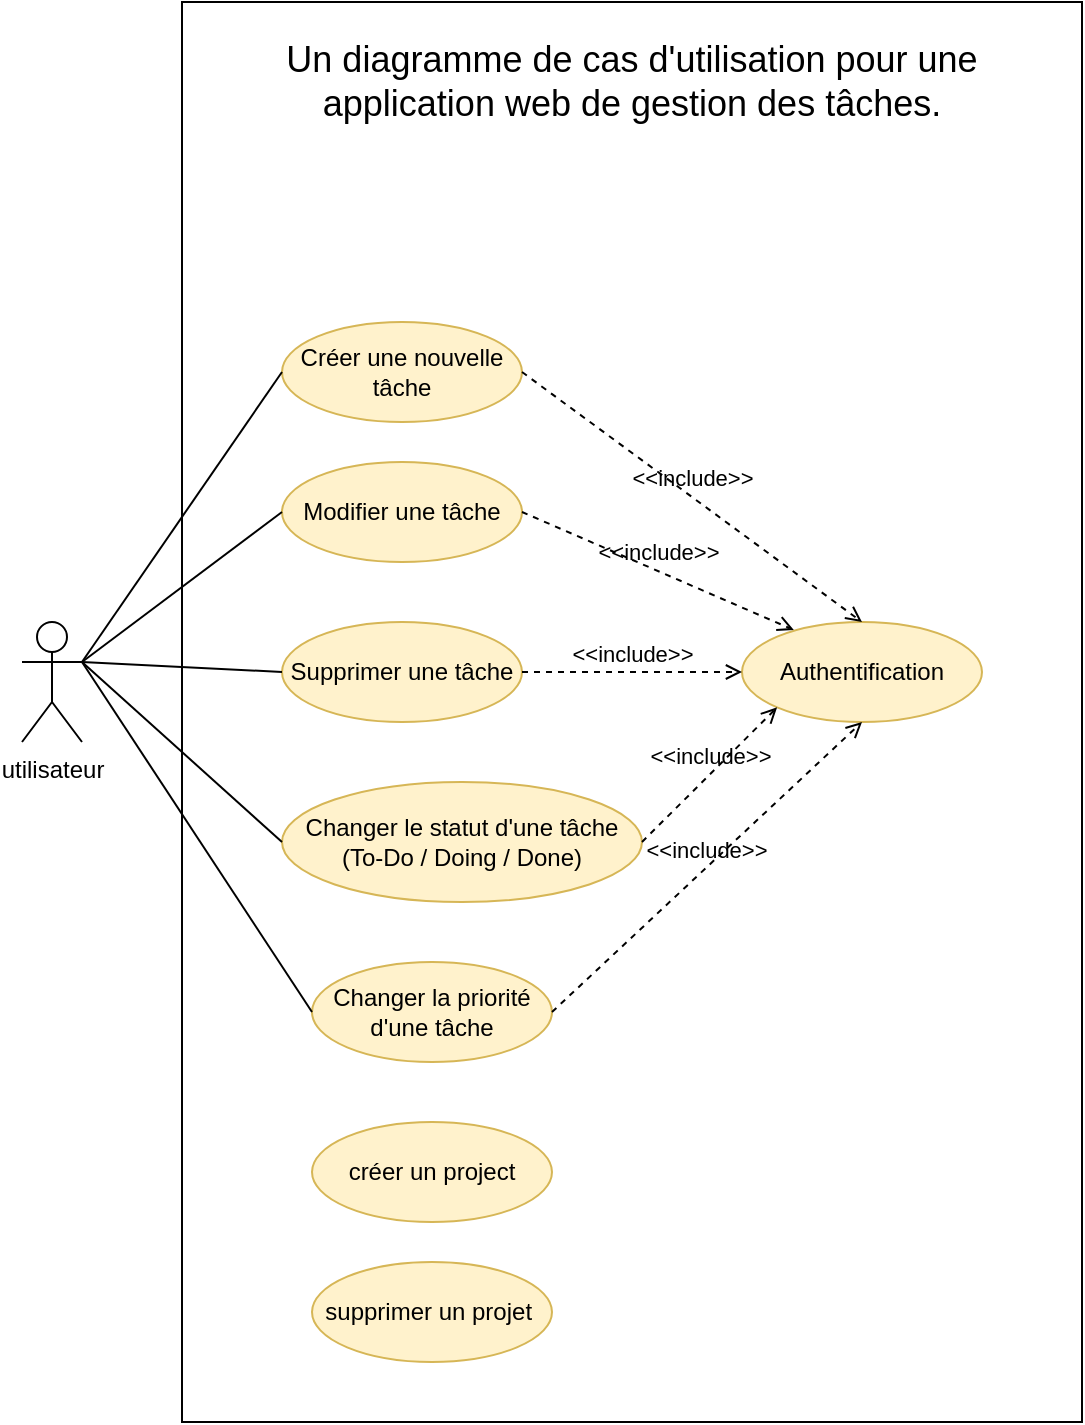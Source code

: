 <mxfile>
    <diagram id="LS3c3fapjRolq0K2LN-E" name="Page-1">
        <mxGraphModel dx="419" dy="433" grid="1" gridSize="10" guides="1" tooltips="1" connect="1" arrows="1" fold="1" page="1" pageScale="1" pageWidth="850" pageHeight="1100" math="0" shadow="0">
            <root>
                <mxCell id="0"/>
                <mxCell id="1" parent="0"/>
                <mxCell id="2" value="" style="rounded=0;whiteSpace=wrap;html=1;" vertex="1" parent="1">
                    <mxGeometry x="120" y="50" width="450" height="710" as="geometry"/>
                </mxCell>
                <mxCell id="3" value="&lt;font style=&quot;font-size: 18px;&quot;&gt;Un diagramme de cas d&#39;utilisation pour une application web de gestion des tâches.&lt;/font&gt;" style="text;html=1;align=center;verticalAlign=middle;whiteSpace=wrap;rounded=0;" vertex="1" parent="1">
                    <mxGeometry x="135" y="50" width="420" height="80" as="geometry"/>
                </mxCell>
                <mxCell id="4" value="utilisateur" style="shape=umlActor;verticalLabelPosition=bottom;verticalAlign=top;html=1;outlineConnect=0;" vertex="1" parent="1">
                    <mxGeometry x="40" y="360" width="30" height="60" as="geometry"/>
                </mxCell>
                <mxCell id="5" value="Créer une nouvelle tâche" style="ellipse;whiteSpace=wrap;html=1;fillColor=#fff2cc;strokeColor=#d6b656;" vertex="1" parent="1">
                    <mxGeometry x="170" y="210" width="120" height="50" as="geometry"/>
                </mxCell>
                <mxCell id="7" value="Modifier une tâche" style="ellipse;whiteSpace=wrap;html=1;fillColor=#fff2cc;strokeColor=#d6b656;" vertex="1" parent="1">
                    <mxGeometry x="170" y="280" width="120" height="50" as="geometry"/>
                </mxCell>
                <mxCell id="8" value="Supprimer une tâche" style="ellipse;whiteSpace=wrap;html=1;fillColor=#fff2cc;strokeColor=#d6b656;" vertex="1" parent="1">
                    <mxGeometry x="170" y="360" width="120" height="50" as="geometry"/>
                </mxCell>
                <mxCell id="9" value="Changer le statut d&#39;une tâche (To-Do / Doing / Done)" style="ellipse;whiteSpace=wrap;html=1;fillColor=#fff2cc;strokeColor=#d6b656;" vertex="1" parent="1">
                    <mxGeometry x="170" y="440" width="180" height="60" as="geometry"/>
                </mxCell>
                <mxCell id="11" value="Changer la priorité d&#39;une tâche" style="ellipse;whiteSpace=wrap;html=1;fillColor=#fff2cc;strokeColor=#d6b656;" vertex="1" parent="1">
                    <mxGeometry x="185" y="530" width="120" height="50" as="geometry"/>
                </mxCell>
                <mxCell id="12" style="edgeStyle=none;html=1;exitX=0;exitY=0.5;exitDx=0;exitDy=0;entryX=1;entryY=0.333;entryDx=0;entryDy=0;entryPerimeter=0;endArrow=none;endFill=0;" edge="1" parent="1" source="5" target="4">
                    <mxGeometry relative="1" as="geometry"/>
                </mxCell>
                <mxCell id="13" style="edgeStyle=none;html=1;exitX=0;exitY=0.5;exitDx=0;exitDy=0;entryX=1;entryY=0.333;entryDx=0;entryDy=0;entryPerimeter=0;endArrow=none;endFill=0;" edge="1" parent="1" source="7" target="4">
                    <mxGeometry relative="1" as="geometry">
                        <mxPoint x="210" y="245" as="sourcePoint"/>
                        <mxPoint x="90" y="270" as="targetPoint"/>
                    </mxGeometry>
                </mxCell>
                <mxCell id="14" style="edgeStyle=none;html=1;exitX=0;exitY=0.5;exitDx=0;exitDy=0;entryX=1;entryY=0.333;entryDx=0;entryDy=0;entryPerimeter=0;endArrow=none;endFill=0;" edge="1" parent="1" source="8" target="4">
                    <mxGeometry relative="1" as="geometry">
                        <mxPoint x="210" y="315" as="sourcePoint"/>
                        <mxPoint x="90" y="270" as="targetPoint"/>
                    </mxGeometry>
                </mxCell>
                <mxCell id="15" style="edgeStyle=none;html=1;exitX=0;exitY=0.5;exitDx=0;exitDy=0;entryX=1;entryY=0.333;entryDx=0;entryDy=0;entryPerimeter=0;endArrow=none;endFill=0;" edge="1" parent="1" source="9" target="4">
                    <mxGeometry relative="1" as="geometry">
                        <mxPoint x="210" y="395" as="sourcePoint"/>
                        <mxPoint x="90" y="270" as="targetPoint"/>
                    </mxGeometry>
                </mxCell>
                <mxCell id="16" style="edgeStyle=none;html=1;exitX=0;exitY=0.5;exitDx=0;exitDy=0;entryX=1;entryY=0.333;entryDx=0;entryDy=0;entryPerimeter=0;endArrow=none;endFill=0;" edge="1" parent="1" source="11" target="4">
                    <mxGeometry relative="1" as="geometry">
                        <mxPoint x="210" y="480" as="sourcePoint"/>
                        <mxPoint x="90" y="270" as="targetPoint"/>
                    </mxGeometry>
                </mxCell>
                <mxCell id="18" value="Authentification" style="ellipse;whiteSpace=wrap;html=1;fillColor=#fff2cc;strokeColor=#d6b656;" vertex="1" parent="1">
                    <mxGeometry x="400" y="360" width="120" height="50" as="geometry"/>
                </mxCell>
                <mxCell id="22" value="&amp;lt;&amp;lt;include&amp;gt;&amp;gt;" style="html=1;verticalAlign=bottom;labelBackgroundColor=none;endArrow=open;endFill=0;dashed=1;exitX=1;exitY=0.5;exitDx=0;exitDy=0;entryX=0.5;entryY=0;entryDx=0;entryDy=0;" edge="1" parent="1" source="5" target="18">
                    <mxGeometry width="160" relative="1" as="geometry">
                        <mxPoint x="400" y="480" as="sourcePoint"/>
                        <mxPoint x="560" y="480" as="targetPoint"/>
                    </mxGeometry>
                </mxCell>
                <mxCell id="23" value="&amp;lt;&amp;lt;include&amp;gt;&amp;gt;" style="html=1;verticalAlign=bottom;labelBackgroundColor=none;endArrow=open;endFill=0;dashed=1;entryX=0.216;entryY=0.08;entryDx=0;entryDy=0;exitX=1;exitY=0.5;exitDx=0;exitDy=0;entryPerimeter=0;" edge="1" parent="1" source="7" target="18">
                    <mxGeometry width="160" relative="1" as="geometry">
                        <mxPoint x="300" y="245" as="sourcePoint"/>
                        <mxPoint x="600" y="370" as="targetPoint"/>
                    </mxGeometry>
                </mxCell>
                <mxCell id="24" value="&amp;lt;&amp;lt;include&amp;gt;&amp;gt;" style="html=1;verticalAlign=bottom;labelBackgroundColor=none;endArrow=open;endFill=0;dashed=1;entryX=0.5;entryY=1;entryDx=0;entryDy=0;exitX=1;exitY=0.5;exitDx=0;exitDy=0;" edge="1" parent="1" source="11" target="18">
                    <mxGeometry width="160" relative="1" as="geometry">
                        <mxPoint x="300" y="315" as="sourcePoint"/>
                        <mxPoint x="566" y="374" as="targetPoint"/>
                    </mxGeometry>
                </mxCell>
                <mxCell id="25" value="&amp;lt;&amp;lt;include&amp;gt;&amp;gt;" style="html=1;verticalAlign=bottom;labelBackgroundColor=none;endArrow=open;endFill=0;dashed=1;entryX=0;entryY=1;entryDx=0;entryDy=0;exitX=1;exitY=0.5;exitDx=0;exitDy=0;" edge="1" parent="1" source="9" target="18">
                    <mxGeometry width="160" relative="1" as="geometry">
                        <mxPoint x="315" y="565" as="sourcePoint"/>
                        <mxPoint x="600" y="420" as="targetPoint"/>
                    </mxGeometry>
                </mxCell>
                <mxCell id="26" value="&amp;lt;&amp;lt;include&amp;gt;&amp;gt;" style="html=1;verticalAlign=bottom;labelBackgroundColor=none;endArrow=open;endFill=0;dashed=1;entryX=0;entryY=0.5;entryDx=0;entryDy=0;exitX=1;exitY=0.5;exitDx=0;exitDy=0;" edge="1" parent="1" source="8" target="18">
                    <mxGeometry width="160" relative="1" as="geometry">
                        <mxPoint x="360" y="480" as="sourcePoint"/>
                        <mxPoint x="557" y="412" as="targetPoint"/>
                    </mxGeometry>
                </mxCell>
                <mxCell id="28" value="créer un project" style="ellipse;whiteSpace=wrap;html=1;fillColor=#fff2cc;strokeColor=#d6b656;" vertex="1" parent="1">
                    <mxGeometry x="185" y="610" width="120" height="50" as="geometry"/>
                </mxCell>
                <mxCell id="29" value="supprimer un projet&amp;nbsp;" style="ellipse;whiteSpace=wrap;html=1;fillColor=#fff2cc;strokeColor=#d6b656;" vertex="1" parent="1">
                    <mxGeometry x="185" y="680" width="120" height="50" as="geometry"/>
                </mxCell>
            </root>
        </mxGraphModel>
    </diagram>
</mxfile>